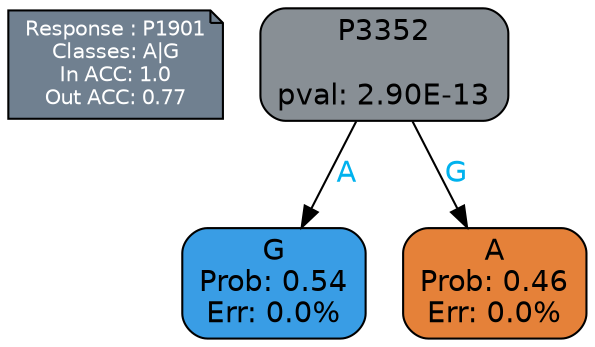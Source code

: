 digraph Tree {
node [shape=box, style="filled, rounded", color="black", fontname=helvetica] ;
graph [ranksep=equally, splines=polylines, bgcolor=transparent, dpi=600] ;
edge [fontname=helvetica] ;
LEGEND [label="Response : P1901
Classes: A|G
In ACC: 1.0
Out ACC: 0.77
",shape=note,align=left,style=filled,fillcolor="slategray",fontcolor="white",fontsize=10];1 [label="P3352

pval: 2.90E-13", fillcolor="#888f95"] ;
2 [label="G
Prob: 0.54
Err: 0.0%", fillcolor="#399de5"] ;
3 [label="A
Prob: 0.46
Err: 0.0%", fillcolor="#e58139"] ;
1 -> 2 [label="A",fontcolor=deepskyblue2] ;
1 -> 3 [label="G",fontcolor=deepskyblue2] ;
{rank = same; 2;3;}{rank = same; LEGEND;1;}}